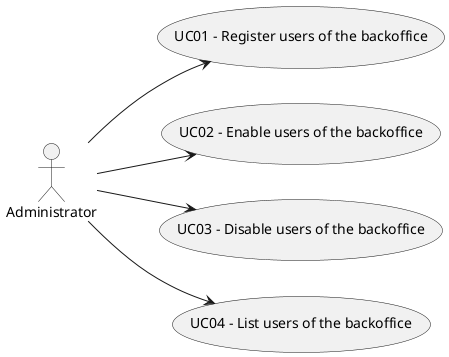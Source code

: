 @startuml

actor Administrator as adm

left to right direction

adm --> (UC01 - Register users of the backoffice)
adm --> (UC02 - Enable users of the backoffice)
adm --> (UC03 - Disable users of the backoffice)
adm --> (UC04 - List users of the backoffice)

@enduml